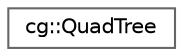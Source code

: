 digraph "Graphical Class Hierarchy"
{
 // LATEX_PDF_SIZE
  bgcolor="transparent";
  edge [fontname=Helvetica,fontsize=10,labelfontname=Helvetica,labelfontsize=10];
  node [fontname=Helvetica,fontsize=10,shape=box,height=0.2,width=0.4];
  rankdir="LR";
  Node0 [id="Node000000",label="cg::QuadTree",height=0.2,width=0.4,color="grey40", fillcolor="white", style="filled",URL="$classcg_1_1_quad_tree.html",tooltip=" "];
}
